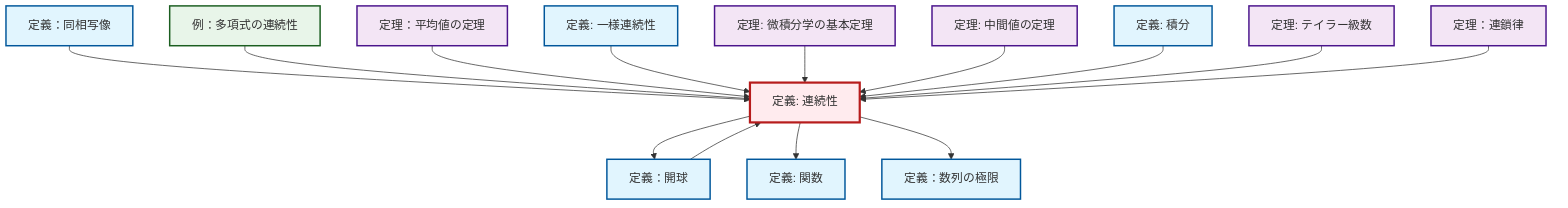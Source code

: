 graph TD
    classDef definition fill:#e1f5fe,stroke:#01579b,stroke-width:2px
    classDef theorem fill:#f3e5f5,stroke:#4a148c,stroke-width:2px
    classDef axiom fill:#fff3e0,stroke:#e65100,stroke-width:2px
    classDef example fill:#e8f5e9,stroke:#1b5e20,stroke-width:2px
    classDef current fill:#ffebee,stroke:#b71c1c,stroke-width:3px
    def-homeomorphism["定義：同相写像"]:::definition
    def-limit["定義：数列の極限"]:::definition
    ex-polynomial-continuity["例：多項式の連続性"]:::example
    def-open-ball["定義：開球"]:::definition
    def-function["定義: 関数"]:::definition
    thm-intermediate-value["定理: 中間値の定理"]:::theorem
    def-uniform-continuity["定義: 一様連続性"]:::definition
    thm-mean-value["定理：平均値の定理"]:::theorem
    def-continuity["定義: 連続性"]:::definition
    thm-taylor-series["定理: テイラー級数"]:::theorem
    thm-chain-rule["定理：連鎖律"]:::theorem
    def-integral["定義: 積分"]:::definition
    thm-fundamental-calculus["定理: 微積分学の基本定理"]:::theorem
    def-homeomorphism --> def-continuity
    def-open-ball --> def-continuity
    ex-polynomial-continuity --> def-continuity
    thm-mean-value --> def-continuity
    def-uniform-continuity --> def-continuity
    thm-fundamental-calculus --> def-continuity
    thm-intermediate-value --> def-continuity
    def-continuity --> def-open-ball
    def-integral --> def-continuity
    thm-taylor-series --> def-continuity
    def-continuity --> def-function
    def-continuity --> def-limit
    thm-chain-rule --> def-continuity
    class def-continuity current